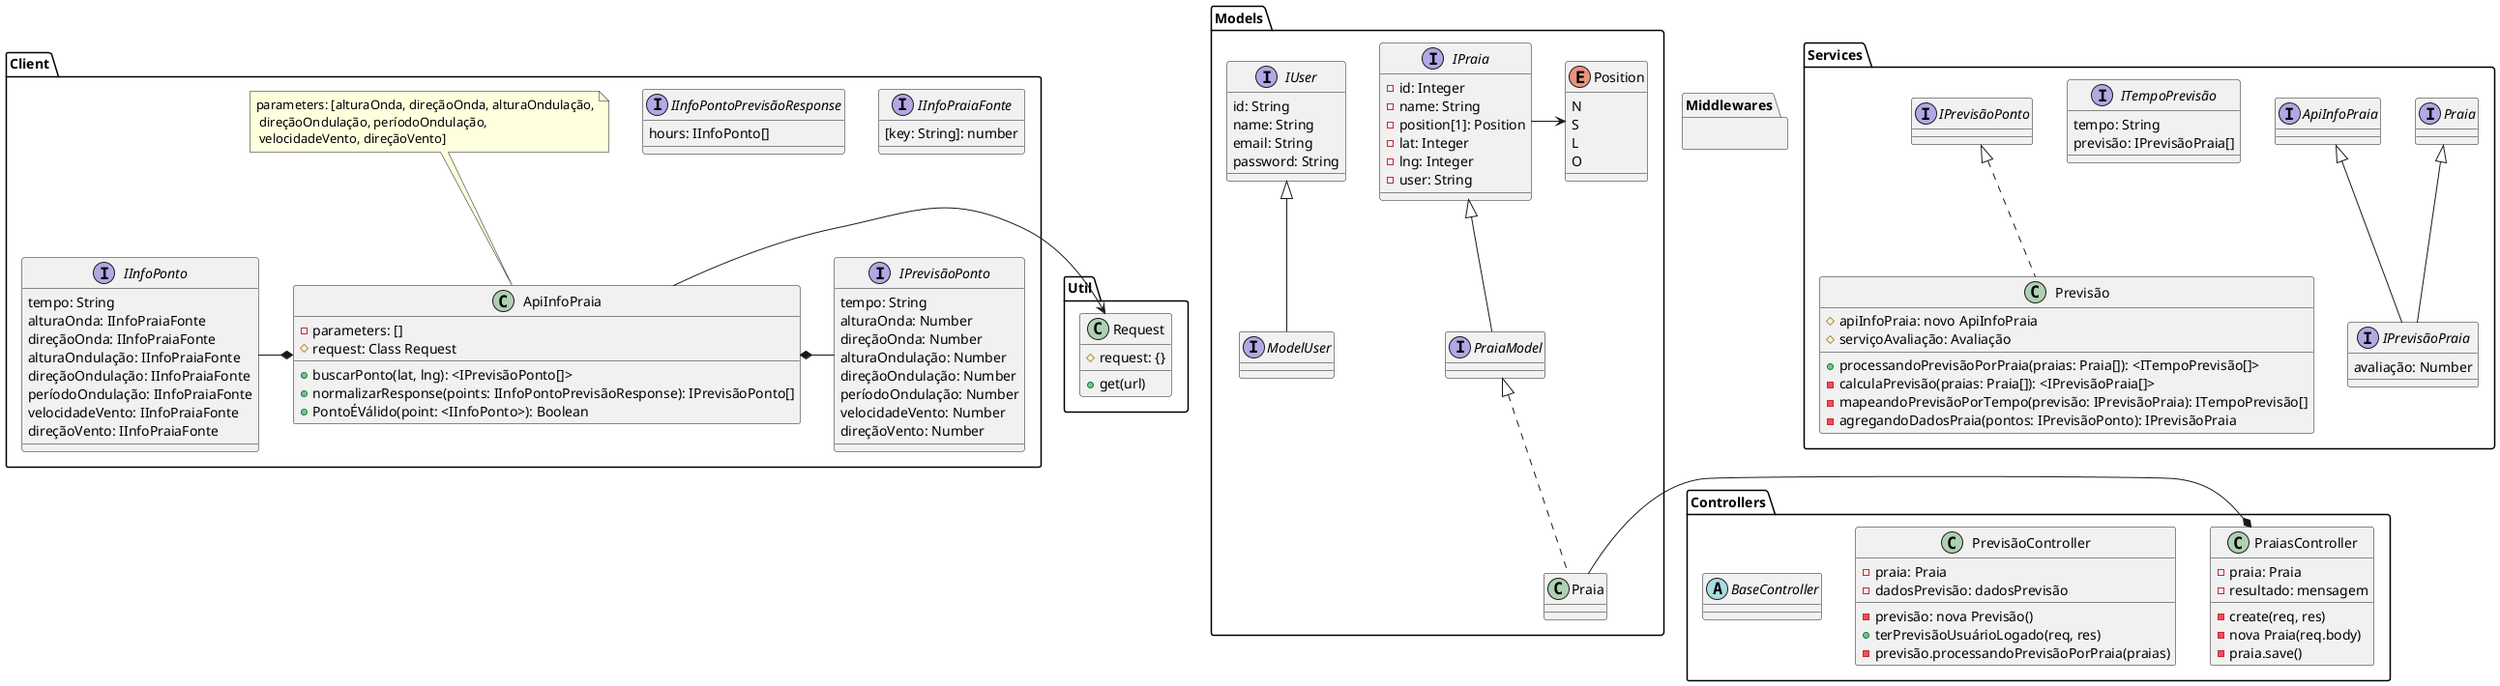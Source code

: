 @startuml class

package Util {
  class Request {
    #request: {}
    +get(url)
  }
}

package Client {
  
  interface IInfoPraiaFonte {
    [key: String]: number
  }

  interface IInfoPonto {
    tempo: String
    alturaOnda: IInfoPraiaFonte
    direçãoOnda: IInfoPraiaFonte
    alturaOndulação: IInfoPraiaFonte
    direçãoOndulação: IInfoPraiaFonte
    períodoOndulação: IInfoPraiaFonte
    velocidadeVento: IInfoPraiaFonte
    direçãoVento: IInfoPraiaFonte
  }

  interface IInfoPontoPrevisãoResponse {
    hours: IInfoPonto[]
  }

  interface IPrevisãoPonto {
    tempo: String
    alturaOnda: Number
    direçãoOnda: Number
    alturaOndulação: Number
    direçãoOndulação: Number
    períodoOndulação: Number
    velocidadeVento: Number
    direçãoVento: Number
  }
  
  class ApiInfoPraia {
    -parameters: []
    #request: Class Request
    +buscarPonto(lat, lng): <IPrevisãoPonto[]>
    +normalizarResponse(points: IInfoPontoPrevisãoResponse): IPrevisãoPonto[]
    +PontoÉVálido(point: <IInfoPonto>): Boolean
  }
  note top: parameters: [alturaOnda, direçãoOnda, alturaOndulação,\n direçãoOndulação, períodoOndulação,\n velocidadeVento, direçãoVento]

  ApiInfoPraia -> Request
  ApiInfoPraia *- IPrevisãoPonto
  IInfoPonto -* ApiInfoPraia
}
package Models {

  interface IUser {
    id: String
    name: String
    email: String
    password: String
  }

  interface ModelUser extends IUser {
    
  }

  enum Position {
    N
    S
    L
    O
  }

  interface IPraia {
    -id: Integer
    -name: String
    -position[1]: Position
    -lat: Integer
    -lng: Integer
    -user: String
  }

  IPraia -> Position

  interface PraiaModel extends IPraia

  class Praia implements PraiaModel
}

package Controllers {

  class PraiasController {
    -praia: Praia
    -resultado: mensagem
    -create(req, res)
    -nova Praia(req.body)
    -praia.save()
  }

  PraiasController *- Praia

  class PrevisãoController {
    -praia: Praia
    -dadosPrevisão: dadosPrevisão
    -previsão: nova Previsão()
    +terPrevisãoUsuárioLogado(req, res)
    -previsão.processandoPrevisãoPorPraia(praias)
  }

  abstract class BaseController {}
}
package Middlewares {}

package Services {
  interface IPrevisãoPraia extends Praia, ApiInfoPraia {
    avaliação: Number
  }

  interface ITempoPrevisão {
    tempo: String
    previsão: IPrevisãoPraia[]
  }

  class Previsão {
    #apiInfoPraia: novo ApiInfoPraia
    #serviçoAvaliação: Avaliação
    +processandoPrevisãoPorPraia(praias: Praia[]): <ITempoPrevisão[]>
    -calculaPrevisão(praias: Praia[]): <IPrevisãoPraia[]>
    -mapeandoPrevisãoPorTempo(previsão: IPrevisãoPraia): ITempoPrevisão[]
    -agregandoDadosPraia(pontos: IPrevisãoPonto): IPrevisãoPraia
  }

  class Previsão implements IPrevisãoPonto
}

@enduml